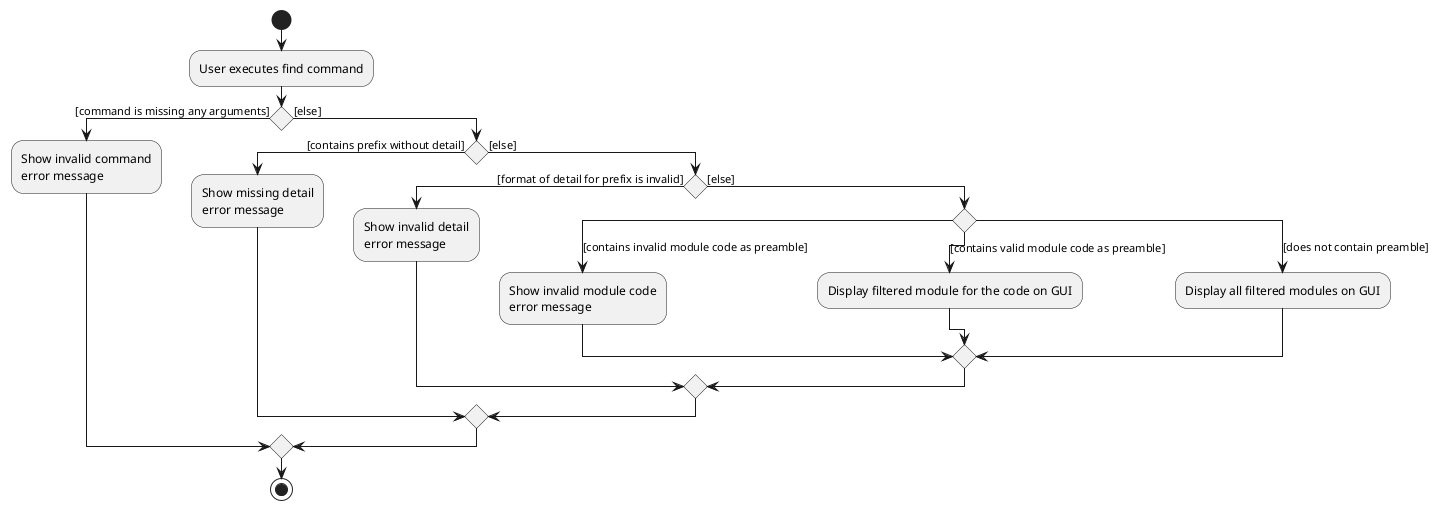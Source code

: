 @startuml
start
:User executes find command;

'Since the beta syntax does not support placing the condition outside the
'diamond we place it as the true branch instead.

if () then ([command is missing any arguments])
    :Show invalid command
    error message;

else ([else])
    if () then ([contains prefix without detail])
        :Show missing detail
        error message;
    else ([else])
        if () then ([format of detail for prefix is invalid])
            :Show invalid detail
            error message;
        else ([else])
            switch ()
            case ([contains invalid module code as preamble])
                :Show invalid module code
                error message;
            case ([contains valid module code as preamble])
                :Display filtered module for the code on GUI;
            case ([does not contain preamble])
                :Display all filtered modules on GUI;
            endswitch
        endif
    endif
endif

stop
@enduml
